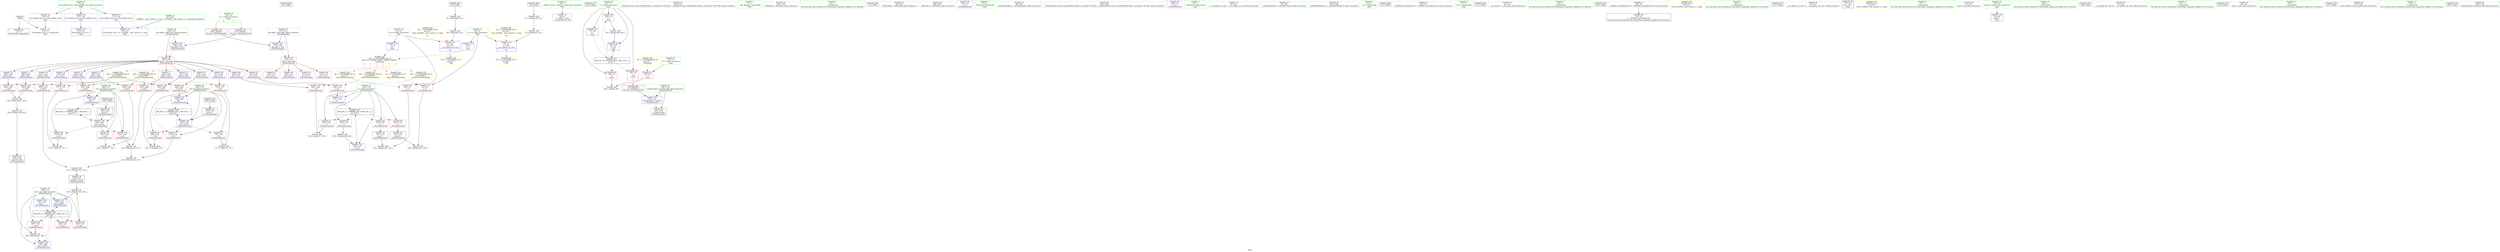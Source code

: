 digraph "SVFG" {
	label="SVFG";

	Node0x56513baabb80 [shape=record,color=grey,label="{NodeID: 0\nNullPtr}"];
	Node0x56513baabb80 -> Node0x56513bab8400[style=solid];
	Node0x56513baabb80 -> Node0x56513babcdd0[style=solid];
	Node0x56513b84c0f0 [shape=record,color=black,label="{NodeID: 263\n82 = PHI()\n}"];
	Node0x56513bab7cc0 [shape=record,color=red,label="{NodeID: 97\n213\<--134\n\<--lb\n_ZN3Sol5solveEi\n}"];
	Node0x56513bab7cc0 -> Node0x56513babacb0[style=solid];
	Node0x56513bab5580 [shape=record,color=green,label="{NodeID: 14\n4\<--6\n_ZStL8__ioinit\<--_ZStL8__ioinit_field_insensitive\nGlob }"];
	Node0x56513bab5580 -> Node0x56513bab8bb0[style=solid];
	Node0x56513badb6b0 [shape=record,color=black,label="{NodeID: 277\n242 = PHI()\n}"];
	Node0x56513babafb0 [shape=record,color=grey,label="{NodeID: 194\n65 = Binary(64, 54, )\n}"];
	Node0x56513babafb0 -> Node0x56513babae30[style=solid];
	Node0x56513bab7800 [shape=record,color=red,label="{NodeID: 111\n210\<--209\n\<--b221\n_ZN3Sol5solveEi\n}"];
	Node0x56513bab7800 -> Node0x56513bac0f10[style=solid];
	Node0x56513bab6190 [shape=record,color=green,label="{NodeID: 28\n76\<--77\nt\<--t_field_insensitive\nmain\n}"];
	Node0x56513bab6190 -> Node0x56513baba090[style=solid];
	Node0x56513bab6190 -> Node0x56513baba160[style=solid];
	Node0x56513bab6190 -> Node0x56513baba230[style=solid];
	Node0x56513bab6190 -> Node0x56513babd140[style=solid];
	Node0x56513bab6190 -> Node0x56513babd210[style=solid];
	Node0x56513baca220 [shape=record,color=black,label="{NodeID: 208\nMR_26V_2 = PHI(MR_26V_4, MR_26V_1, )\npts\{135 \}\n}"];
	Node0x56513baca220 -> Node0x56513babd6f0[style=dashed];
	Node0x56513babd480 [shape=record,color=blue,label="{NodeID: 125\n128\<--125\ncaseNo.addr\<--caseNo\n_ZN3Sol5solveEi\n}"];
	Node0x56513babd480 -> Node0x56513baba4a0[style=dashed];
	Node0x56513bab6de0 [shape=record,color=green,label="{NodeID: 42\n230\<--231\n_ZStlsISt11char_traitsIcEERSt13basic_ostreamIcT_ES5_PKc\<--_ZStlsISt11char_traitsIcEERSt13basic_ostreamIcT_ES5_PKc_field_insensitive\n}"];
	Node0x56513bacda30 [shape=record,color=yellow,style=double,label="{NodeID: 222\n2V_1 = ENCHI(MR_2V_0)\npts\{10 \}\nFun[_GLOBAL__sub_I_Jiunru_2_1.cpp]|{<s0>20}}"];
	Node0x56513bacda30:s0 -> Node0x56513babced0[style=dashed,color=red];
	Node0x56513bab8ae0 [shape=record,color=black,label="{NodeID: 56\n218\<--217\nconv26\<--sub25\n_ZN3Sol5solveEi\n}"];
	Node0x56513bab8ae0 -> Node0x56513babb430[style=solid];
	Node0x56513bab96d0 [shape=record,color=purple,label="{NodeID: 70\n176\<--140\nb1\<--this1\n_ZN3Sol5solveEi\n}"];
	Node0x56513bab96d0 -> Node0x56513bab8270[style=solid];
	Node0x56513baba230 [shape=record,color=red,label="{NodeID: 84\n100\<--76\n\<--t\nmain\n}"];
	Node0x56513baba230 -> Node0x56513babb5b0[style=solid];
	Node0x56513baadf70 [shape=record,color=green,label="{NodeID: 1\n7\<--1\n__dso_handle\<--dummyObj\nGlob }"];
	Node0x56513bada950 [shape=record,color=black,label="{NodeID: 264\n165 = PHI()\n}"];
	Node0x56513bada950 -> Node0x56513bab8940[style=solid];
	Node0x56513bab7d90 [shape=record,color=red,label="{NodeID: 98\n175\<--136\n\<--ub\n_ZN3Sol5solveEi\n}"];
	Node0x56513bab7d90 -> Node0x56513bac3120[style=solid];
	Node0x56513bab5610 [shape=record,color=green,label="{NodeID: 15\n8\<--10\nr1\<--r1_field_insensitive\nGlob }"];
	Node0x56513bab5610 -> Node0x56513bab9e20[style=solid];
	Node0x56513bab5610 -> Node0x56513bab79a0[style=solid];
	Node0x56513bab5610 -> Node0x56513babced0[style=solid];
	Node0x56513badb7e0 [shape=record,color=black,label="{NodeID: 278\n109 = PHI(78, )\n0th arg _ZN3Sol4readEv }"];
	Node0x56513badb7e0 -> Node0x56513babd2e0[style=solid];
	Node0x56513babb130 [shape=record,color=grey,label="{NodeID: 195\n225 = Binary(224, 86, )\n}"];
	Node0x56513babb130 -> Node0x56513babdbd0[style=solid];
	Node0x56513bab78d0 [shape=record,color=red,label="{NodeID: 112\n216\<--215\n\<--b124\n_ZN3Sol5solveEi\n}"];
	Node0x56513bab78d0 -> Node0x56513bac0610[style=solid];
	Node0x56513bab6260 [shape=record,color=green,label="{NodeID: 29\n78\<--79\ns\<--s_field_insensitive\nmain\n|{<s0>6|<s1>7}}"];
	Node0x56513bab6260:s0 -> Node0x56513badb7e0[style=solid,color=red];
	Node0x56513bab6260:s1 -> Node0x56513badb9a0[style=solid,color=red];
	Node0x56513baca720 [shape=record,color=black,label="{NodeID: 209\nMR_28V_2 = PHI(MR_28V_4, MR_28V_1, )\npts\{137 \}\n}"];
	Node0x56513baca720 -> Node0x56513babd7c0[style=dashed];
	Node0x56513babd550 [shape=record,color=blue,label="{NodeID: 126\n130\<--142\nans\<--\n_ZN3Sol5solveEi\n}"];
	Node0x56513babd550 -> Node0x56513bac9820[style=dashed];
	Node0x56513bab6ee0 [shape=record,color=green,label="{NodeID: 43\n234\<--235\n_ZNSolsEi\<--_ZNSolsEi_field_insensitive\n}"];
	Node0x56513bacdb40 [shape=record,color=yellow,style=double,label="{NodeID: 223\n4V_1 = ENCHI(MR_4V_0)\npts\{12 \}\nFun[_GLOBAL__sub_I_Jiunru_2_1.cpp]|{<s0>21}}"];
	Node0x56513bacdb40:s0 -> Node0x56513babcfa0[style=dashed,color=red];
	Node0x56513bab8bb0 [shape=record,color=purple,label="{NodeID: 57\n30\<--4\n\<--_ZStL8__ioinit\n__cxx_global_var_init\n}"];
	Node0x56513bab97a0 [shape=record,color=purple,label="{NodeID: 71\n180\<--140\nb28\<--this1\n_ZN3Sol5solveEi\n}"];
	Node0x56513bab97a0 -> Node0x56513bab8340[style=solid];
	Node0x56513baba300 [shape=record,color=red,label="{NodeID: 85\n113\<--110\nthis1\<--this.addr\n_ZN3Sol4readEv\n}"];
	Node0x56513baba300 -> Node0x56513bab9120[style=solid];
	Node0x56513baba300 -> Node0x56513bab91f0[style=solid];
	Node0x56513baba300 -> Node0x56513bab92c0[style=solid];
	Node0x56513baba300 -> Node0x56513bab9390[style=solid];
	Node0x56513baae520 [shape=record,color=green,label="{NodeID: 2\n9\<--1\n\<--dummyObj\nCan only get source location for instruction, argument, global var or function.}"];
	Node0x56513badaab0 [shape=record,color=black,label="{NodeID: 265\n31 = PHI()\n}"];
	Node0x56513bab7e60 [shape=record,color=red,label="{NodeID: 99\n191\<--136\n\<--ub\n_ZN3Sol5solveEi\n}"];
	Node0x56513bab7e60 -> Node0x56513babba30[style=solid];
	Node0x56513bab56a0 [shape=record,color=green,label="{NodeID: 16\n11\<--12\nr2\<--r2_field_insensitive\nGlob }"];
	Node0x56513bab56a0 -> Node0x56513bab9ef0[style=solid];
	Node0x56513bab56a0 -> Node0x56513bab7a70[style=solid];
	Node0x56513bab56a0 -> Node0x56513babcfa0[style=solid];
	Node0x56513badb9a0 [shape=record,color=black,label="{NodeID: 279\n124 = PHI(78, )\n0th arg _ZN3Sol5solveEi }"];
	Node0x56513badb9a0 -> Node0x56513babd3b0[style=solid];
	Node0x56513babb2b0 [shape=record,color=grey,label="{NodeID: 196\n164 = Binary(161, 163, )\n}"];
	Node0x56513bab79a0 [shape=record,color=blue,label="{NodeID: 113\n8\<--9\nr1\<--\nGlob }"];
	Node0x56513bab79a0 -> Node0x56513bacd810[style=dashed];
	Node0x56513bab6330 [shape=record,color=green,label="{NodeID: 30\n83\<--84\n_ZNSirsERi\<--_ZNSirsERi_field_insensitive\n}"];
	Node0x56513babd620 [shape=record,color=blue,label="{NodeID: 127\n132\<--144\ni\<--\n_ZN3Sol5solveEi\n}"];
	Node0x56513babd620 -> Node0x56513bac9d20[style=dashed];
	Node0x56513bab6fe0 [shape=record,color=green,label="{NodeID: 44\n240\<--241\n_ZNSolsEx\<--_ZNSolsEx_field_insensitive\n}"];
	Node0x56513bacdc20 [shape=record,color=yellow,style=double,label="{NodeID: 224\n2V_1 = ENCHI(MR_2V_0)\npts\{10 \}\nFun[_ZN3Sol5solveEi]}"];
	Node0x56513bacdc20 -> Node0x56513bab9e20[style=dashed];
	Node0x56513bab8c80 [shape=record,color=purple,label="{NodeID: 58\n228\<--15\n\<--.str\n_ZN3Sol5solveEi\n}"];
	Node0x56513bab9870 [shape=record,color=purple,label="{NodeID: 72\n182\<--140\nb19\<--this1\n_ZN3Sol5solveEi\n}"];
	Node0x56513bab9870 -> Node0x56513bab73f0[style=solid];
	Node0x56513baba3d0 [shape=record,color=red,label="{NodeID: 86\n140\<--126\nthis1\<--this.addr\n_ZN3Sol5solveEi\n}"];
	Node0x56513baba3d0 -> Node0x56513bab9460[style=solid];
	Node0x56513baba3d0 -> Node0x56513bab9530[style=solid];
	Node0x56513baba3d0 -> Node0x56513bab9600[style=solid];
	Node0x56513baba3d0 -> Node0x56513bab96d0[style=solid];
	Node0x56513baba3d0 -> Node0x56513bab97a0[style=solid];
	Node0x56513baba3d0 -> Node0x56513bab9870[style=solid];
	Node0x56513baba3d0 -> Node0x56513bab9940[style=solid];
	Node0x56513baba3d0 -> Node0x56513bab9a10[style=solid];
	Node0x56513baba3d0 -> Node0x56513bab9ae0[style=solid];
	Node0x56513baba3d0 -> Node0x56513bab9bb0[style=solid];
	Node0x56513baba3d0 -> Node0x56513bab9c80[style=solid];
	Node0x56513baba3d0 -> Node0x56513bab9d50[style=solid];
	Node0x56513baae5b0 [shape=record,color=green,label="{NodeID: 3\n13\<--1\n_ZSt3cin\<--dummyObj\nGlob }"];
	Node0x56513badab80 [shape=record,color=black,label="{NodeID: 266\n49 = PHI()\n}"];
	Node0x56513badab80 -> Node0x56513bac0790[style=solid];
	Node0x56513bab7f30 [shape=record,color=red,label="{NodeID: 100\n211\<--136\n\<--ub\n_ZN3Sol5solveEi\n}"];
	Node0x56513bab7f30 -> Node0x56513bac0f10[style=solid];
	Node0x56513bab5730 [shape=record,color=green,label="{NodeID: 17\n19\<--23\nllvm.global_ctors\<--llvm.global_ctors_field_insensitive\nGlob }"];
	Node0x56513bab5730 -> Node0x56513bab8e20[style=solid];
	Node0x56513bab5730 -> Node0x56513bab8f20[style=solid];
	Node0x56513bab5730 -> Node0x56513bab9020[style=solid];
	Node0x56513badbaa0 [shape=record,color=black,label="{NodeID: 280\n125 = PHI(95, )\n1st arg _ZN3Sol5solveEi }"];
	Node0x56513badbaa0 -> Node0x56513babd480[style=solid];
	Node0x56513babb430 [shape=record,color=grey,label="{NodeID: 197\n220 = Binary(219, 218, )\n}"];
	Node0x56513babb430 -> Node0x56513babdb00[style=solid];
	Node0x56513bab7a70 [shape=record,color=blue,label="{NodeID: 114\n11\<--9\nr2\<--\nGlob }"];
	Node0x56513bab7a70 -> Node0x56513bacd810[style=dashed];
	Node0x56513bab6430 [shape=record,color=green,label="{NodeID: 31\n93\<--94\n_ZN3Sol4readEv\<--_ZN3Sol4readEv_field_insensitive\n}"];
	Node0x56513babd6f0 [shape=record,color=blue,label="{NodeID: 128\n134\<--159\nlb\<--conv2\n_ZN3Sol5solveEi\n}"];
	Node0x56513babd6f0 -> Node0x56513babab20[style=dashed];
	Node0x56513babd6f0 -> Node0x56513bab7bf0[style=dashed];
	Node0x56513babd6f0 -> Node0x56513bab7cc0[style=dashed];
	Node0x56513babd6f0 -> Node0x56513babda30[style=dashed];
	Node0x56513babd6f0 -> Node0x56513baca220[style=dashed];
	Node0x56513bab70e0 [shape=record,color=green,label="{NodeID: 45\n243\<--244\n_ZSt4endlIcSt11char_traitsIcEERSt13basic_ostreamIT_T0_ES6_\<--_ZSt4endlIcSt11char_traitsIcEERSt13basic_ostreamIT_T0_ES6__field_insensitive\n}"];
	Node0x56513bacdd30 [shape=record,color=yellow,style=double,label="{NodeID: 225\n4V_1 = ENCHI(MR_4V_0)\npts\{12 \}\nFun[_ZN3Sol5solveEi]}"];
	Node0x56513bacdd30 -> Node0x56513bab9ef0[style=dashed];
	Node0x56513bab8d50 [shape=record,color=purple,label="{NodeID: 59\n236\<--17\n\<--.str.3\n_ZN3Sol5solveEi\n}"];
	Node0x56513bab9940 [shape=record,color=purple,label="{NodeID: 73\n192\<--140\nb212\<--this1\n_ZN3Sol5solveEi\n}"];
	Node0x56513bab9940 -> Node0x56513bab74c0[style=solid];
	Node0x56513baba4a0 [shape=record,color=red,label="{NodeID: 87\n232\<--128\n\<--caseNo.addr\n_ZN3Sol5solveEi\n}"];
	Node0x56513bab4830 [shape=record,color=green,label="{NodeID: 4\n14\<--1\n_ZSt4cout\<--dummyObj\nGlob }"];
	Node0x56513badacb0 [shape=record,color=black,label="{NodeID: 267\n64 = PHI()\n}"];
	Node0x56513badacb0 -> Node0x56513babafb0[style=solid];
	Node0x56513bab8000 [shape=record,color=red,label="{NodeID: 101\n144\<--143\n\<--a1\n_ZN3Sol5solveEi\n}"];
	Node0x56513bab8000 -> Node0x56513babd620[style=solid];
	Node0x56513bab57f0 [shape=record,color=green,label="{NodeID: 18\n24\<--25\n__cxx_global_var_init\<--__cxx_global_var_init_field_insensitive\n}"];
	Node0x56513babb5b0 [shape=record,color=grey,label="{NodeID: 198\n101 = Binary(100, 86, )\n}"];
	Node0x56513babb5b0 -> Node0x56513babd210[style=solid];
	Node0x56513babcc10 [shape=record,color=blue,label="{NodeID: 115\n272\<--20\nllvm.global_ctors_0\<--\nGlob }"];
	Node0x56513bab6530 [shape=record,color=green,label="{NodeID: 32\n97\<--98\n_ZN3Sol5solveEi\<--_ZN3Sol5solveEi_field_insensitive\n}"];
	Node0x56513babd7c0 [shape=record,color=blue,label="{NodeID: 129\n136\<--168\nub\<--conv5\n_ZN3Sol5solveEi\n}"];
	Node0x56513babd7c0 -> Node0x56513bab7d90[style=dashed];
	Node0x56513babd7c0 -> Node0x56513bab7e60[style=dashed];
	Node0x56513babd7c0 -> Node0x56513bab7f30[style=dashed];
	Node0x56513babd7c0 -> Node0x56513babd960[style=dashed];
	Node0x56513babd7c0 -> Node0x56513baca720[style=dashed];
	Node0x56513bab71e0 [shape=record,color=green,label="{NodeID: 46\n245\<--246\n_ZNSolsEPFRSoS_E\<--_ZNSolsEPFRSoS_E_field_insensitive\n}"];
	Node0x56513bab8e20 [shape=record,color=purple,label="{NodeID: 60\n272\<--19\nllvm.global_ctors_0\<--llvm.global_ctors\nGlob }"];
	Node0x56513bab8e20 -> Node0x56513babcc10[style=solid];
	Node0x56513bab9a10 [shape=record,color=purple,label="{NodeID: 74\n196\<--140\nb215\<--this1\n_ZN3Sol5solveEi\n}"];
	Node0x56513bab9a10 -> Node0x56513bab7590[style=solid];
	Node0x56513baba570 [shape=record,color=red,label="{NodeID: 88\n187\<--130\n\<--ans\n_ZN3Sol5solveEi\n}"];
	Node0x56513baba570 -> Node0x56513bac0910[style=solid];
	Node0x56513bab48c0 [shape=record,color=green,label="{NodeID: 5\n15\<--1\n.str\<--dummyObj\nGlob }"];
	Node0x56513badadb0 [shape=record,color=black,label="{NodeID: 268\n115 = PHI()\n}"];
	Node0x56513bac0610 [shape=record,color=grey,label="{NodeID: 185\n217 = Binary(214, 216, )\n}"];
	Node0x56513bac0610 -> Node0x56513bab8ae0[style=solid];
	Node0x56513bab80d0 [shape=record,color=red,label="{NodeID: 102\n149\<--148\n\<--a2\n_ZN3Sol5solveEi\n}"];
	Node0x56513bab80d0 -> Node0x56513bac3420[style=solid];
	Node0x56513bab58f0 [shape=record,color=green,label="{NodeID: 19\n28\<--29\n_ZNSt8ios_base4InitC1Ev\<--_ZNSt8ios_base4InitC1Ev_field_insensitive\n}"];
	Node0x56513babb730 [shape=record,color=grey,label="{NodeID: 199\n155 = Binary(152, 154, )\n}"];
	Node0x56513babccd0 [shape=record,color=blue,label="{NodeID: 116\n273\<--21\nllvm.global_ctors_1\<--_GLOBAL__sub_I_Jiunru_2_1.cpp\nGlob }"];
	Node0x56513bab6630 [shape=record,color=green,label="{NodeID: 33\n110\<--111\nthis.addr\<--this.addr_field_insensitive\n_ZN3Sol4readEv\n}"];
	Node0x56513bab6630 -> Node0x56513baba300[style=solid];
	Node0x56513bab6630 -> Node0x56513babd2e0[style=solid];
	Node0x56513bacbb20 [shape=record,color=black,label="{NodeID: 213\nMR_10V_3 = PHI(MR_10V_4, MR_10V_2, )\npts\{77 \}\n}"];
	Node0x56513bacbb20 -> Node0x56513baba090[style=dashed];
	Node0x56513bacbb20 -> Node0x56513baba160[style=dashed];
	Node0x56513bacbb20 -> Node0x56513baba230[style=dashed];
	Node0x56513bacbb20 -> Node0x56513babd210[style=dashed];
	Node0x56513babd890 [shape=record,color=blue,label="{NodeID: 130\n130\<--188\nans\<--add11\n_ZN3Sol5solveEi\n}"];
	Node0x56513babd890 -> Node0x56513bac9820[style=dashed];
	Node0x56513bab72e0 [shape=record,color=green,label="{NodeID: 47\n21\<--266\n_GLOBAL__sub_I_Jiunru_2_1.cpp\<--_GLOBAL__sub_I_Jiunru_2_1.cpp_field_insensitive\n}"];
	Node0x56513bab72e0 -> Node0x56513babccd0[style=solid];
	Node0x56513bab8f20 [shape=record,color=purple,label="{NodeID: 61\n273\<--19\nllvm.global_ctors_1\<--llvm.global_ctors\nGlob }"];
	Node0x56513bab8f20 -> Node0x56513babccd0[style=solid];
	Node0x56513bab9ae0 [shape=record,color=purple,label="{NodeID: 75\n201\<--140\nb116\<--this1\n_ZN3Sol5solveEi\n}"];
	Node0x56513bab9ae0 -> Node0x56513bab7660[style=solid];
	Node0x56513baba640 [shape=record,color=red,label="{NodeID: 89\n219\<--130\n\<--ans\n_ZN3Sol5solveEi\n}"];
	Node0x56513baba640 -> Node0x56513babb430[style=solid];
	Node0x56513bab4950 [shape=record,color=green,label="{NodeID: 6\n17\<--1\n.str.3\<--dummyObj\nGlob }"];
	Node0x56513badaeb0 [shape=record,color=black,label="{NodeID: 269\n117 = PHI()\n}"];
	Node0x56513bac0790 [shape=record,color=grey,label="{NodeID: 186\n53 = Binary(49, 54, )\n}"];
	Node0x56513bac0790 -> Node0x56513bac0c10[style=solid];
	Node0x56513bab81a0 [shape=record,color=red,label="{NodeID: 103\n172\<--171\n\<--b2\n_ZN3Sol5solveEi\n}"];
	Node0x56513bab81a0 -> Node0x56513babb8b0[style=solid];
	Node0x56513bab59f0 [shape=record,color=green,label="{NodeID: 20\n34\<--35\n__cxa_atexit\<--__cxa_atexit_field_insensitive\n}"];
	Node0x56513babb8b0 [shape=record,color=grey,label="{NodeID: 200\n173 = cmp(170, 172, )\n}"];
	Node0x56513babcdd0 [shape=record,color=blue, style = dotted,label="{NodeID: 117\n274\<--3\nllvm.global_ctors_2\<--dummyVal\nGlob }"];
	Node0x56513bab6700 [shape=record,color=green,label="{NodeID: 34\n126\<--127\nthis.addr\<--this.addr_field_insensitive\n_ZN3Sol5solveEi\n}"];
	Node0x56513bab6700 -> Node0x56513baba3d0[style=solid];
	Node0x56513bab6700 -> Node0x56513babd3b0[style=solid];
	Node0x56513babd960 [shape=record,color=blue,label="{NodeID: 131\n136\<--197\nub\<--\n_ZN3Sol5solveEi\n}"];
	Node0x56513babd960 -> Node0x56513bab7f30[style=dashed];
	Node0x56513babd960 -> Node0x56513baca720[style=dashed];
	Node0x56513bab8400 [shape=record,color=black,label="{NodeID: 48\n2\<--3\ndummyVal\<--dummyVal\n}"];
	Node0x56513bab9020 [shape=record,color=purple,label="{NodeID: 62\n274\<--19\nllvm.global_ctors_2\<--llvm.global_ctors\nGlob }"];
	Node0x56513bab9020 -> Node0x56513babcdd0[style=solid];
	Node0x56513bab9bb0 [shape=record,color=purple,label="{NodeID: 76\n205\<--140\nb119\<--this1\n_ZN3Sol5solveEi\n}"];
	Node0x56513bab9bb0 -> Node0x56513bab7730[style=solid];
	Node0x56513baba710 [shape=record,color=red,label="{NodeID: 90\n238\<--130\n\<--ans\n_ZN3Sol5solveEi\n}"];
	Node0x56513bab49e0 [shape=record,color=green,label="{NodeID: 7\n20\<--1\n\<--dummyObj\nCan only get source location for instruction, argument, global var or function.}"];
	Node0x56513badafb0 [shape=record,color=black,label="{NodeID: 270\n119 = PHI()\n}"];
	Node0x56513bac0910 [shape=record,color=grey,label="{NodeID: 187\n188 = Binary(187, 186, )\n}"];
	Node0x56513bac0910 -> Node0x56513babd890[style=solid];
	Node0x56513bab8270 [shape=record,color=red,label="{NodeID: 104\n177\<--176\n\<--b1\n_ZN3Sol5solveEi\n}"];
	Node0x56513bab8270 -> Node0x56513bac3120[style=solid];
	Node0x56513bab5af0 [shape=record,color=green,label="{NodeID: 21\n33\<--39\n_ZNSt8ios_base4InitD1Ev\<--_ZNSt8ios_base4InitD1Ev_field_insensitive\n}"];
	Node0x56513bab5af0 -> Node0x56513bab8500[style=solid];
	Node0x56513babba30 [shape=record,color=grey,label="{NodeID: 201\n194 = cmp(191, 193, )\n}"];
	Node0x56513babced0 [shape=record,color=blue,label="{NodeID: 118\n8\<--55\nr1\<--div\n__cxx_global_var_init.1\n|{<s0>20}}"];
	Node0x56513babced0:s0 -> Node0x56513bad1230[style=dashed,color=blue];
	Node0x56513bab67d0 [shape=record,color=green,label="{NodeID: 35\n128\<--129\ncaseNo.addr\<--caseNo.addr_field_insensitive\n_ZN3Sol5solveEi\n}"];
	Node0x56513bab67d0 -> Node0x56513baba4a0[style=solid];
	Node0x56513bab67d0 -> Node0x56513babd480[style=solid];
	Node0x56513babda30 [shape=record,color=blue,label="{NodeID: 132\n134\<--206\nlb\<--\n_ZN3Sol5solveEi\n}"];
	Node0x56513babda30 -> Node0x56513bab7cc0[style=dashed];
	Node0x56513babda30 -> Node0x56513baca220[style=dashed];
	Node0x56513bab8500 [shape=record,color=black,label="{NodeID: 49\n32\<--33\n\<--_ZNSt8ios_base4InitD1Ev\nCan only get source location for instruction, argument, global var or function.}"];
	Node0x56513bab9120 [shape=record,color=purple,label="{NodeID: 63\n114\<--113\na1\<--this1\n_ZN3Sol4readEv\n}"];
	Node0x56513bad0000 [shape=record,color=yellow,style=double,label="{NodeID: 243\nRETMU(4V_2)\npts\{12 \}\nFun[_GLOBAL__sub_I_Jiunru_2_1.cpp]}"];
	Node0x56513bab9c80 [shape=record,color=purple,label="{NodeID: 77\n209\<--140\nb221\<--this1\n_ZN3Sol5solveEi\n}"];
	Node0x56513bab9c80 -> Node0x56513bab7800[style=solid];
	Node0x56513baba7e0 [shape=record,color=red,label="{NodeID: 91\n147\<--132\n\<--i\n_ZN3Sol5solveEi\n}"];
	Node0x56513baba7e0 -> Node0x56513bac3420[style=solid];
	Node0x56513bab5220 [shape=record,color=green,label="{NodeID: 8\n50\<--1\n\<--dummyObj\nCan only get source location for instruction, argument, global var or function.}"];
	Node0x56513badb0b0 [shape=record,color=black,label="{NodeID: 271\n121 = PHI()\n}"];
	Node0x56513bac0a90 [shape=record,color=grey,label="{NodeID: 188\n184 = Binary(181, 183, )\n}"];
	Node0x56513bac0a90 -> Node0x56513bac0d90[style=solid];
	Node0x56513bab8340 [shape=record,color=red,label="{NodeID: 105\n181\<--180\n\<--b28\n_ZN3Sol5solveEi\n}"];
	Node0x56513bab8340 -> Node0x56513bac0a90[style=solid];
	Node0x56513bab5bf0 [shape=record,color=green,label="{NodeID: 22\n46\<--47\n__cxx_global_var_init.1\<--__cxx_global_var_init.1_field_insensitive\n}"];
	Node0x56513bac2fe0 [shape=record,color=grey,label="{NodeID: 202\n203 = cmp(200, 202, )\n}"];
	Node0x56513babcfa0 [shape=record,color=blue,label="{NodeID: 119\n11\<--66\nr2\<--div\n__cxx_global_var_init.2\n|{<s0>21}}"];
	Node0x56513babcfa0:s0 -> Node0x56513bad1390[style=dashed,color=blue];
	Node0x56513bab68a0 [shape=record,color=green,label="{NodeID: 36\n130\<--131\nans\<--ans_field_insensitive\n_ZN3Sol5solveEi\n}"];
	Node0x56513bab68a0 -> Node0x56513baba570[style=solid];
	Node0x56513bab68a0 -> Node0x56513baba640[style=solid];
	Node0x56513bab68a0 -> Node0x56513baba710[style=solid];
	Node0x56513bab68a0 -> Node0x56513babd550[style=solid];
	Node0x56513bab68a0 -> Node0x56513babd890[style=solid];
	Node0x56513bab68a0 -> Node0x56513babdb00[style=solid];
	Node0x56513babdb00 [shape=record,color=blue,label="{NodeID: 133\n130\<--220\nans\<--add27\n_ZN3Sol5solveEi\n}"];
	Node0x56513babdb00 -> Node0x56513bac9820[style=dashed];
	Node0x56513bab8600 [shape=record,color=black,label="{NodeID: 50\n71\<--81\nmain_ret\<--\nmain\n}"];
	Node0x56513bab91f0 [shape=record,color=purple,label="{NodeID: 64\n116\<--113\na2\<--this1\n_ZN3Sol4readEv\n}"];
	Node0x56513bad0110 [shape=record,color=yellow,style=double,label="{NodeID: 244\nRETMU(2V_2)\npts\{10 \}\nFun[_GLOBAL__sub_I_Jiunru_2_1.cpp]}"];
	Node0x56513bab9d50 [shape=record,color=purple,label="{NodeID: 78\n215\<--140\nb124\<--this1\n_ZN3Sol5solveEi\n}"];
	Node0x56513bab9d50 -> Node0x56513bab78d0[style=solid];
	Node0x56513baba8b0 [shape=record,color=red,label="{NodeID: 92\n153\<--132\n\<--i\n_ZN3Sol5solveEi\n}"];
	Node0x56513baba8b0 -> Node0x56513bab86d0[style=solid];
	Node0x56513bab52b0 [shape=record,color=green,label="{NodeID: 9\n54\<--1\n\<--dummyObj\nCan only get source location for instruction, argument, global var or function.}"];
	Node0x56513badb180 [shape=record,color=black,label="{NodeID: 272\n156 = PHI()\n}"];
	Node0x56513badb180 -> Node0x56513bab87a0[style=solid];
	Node0x56513bac0c10 [shape=record,color=grey,label="{NodeID: 189\n55 = Binary(53, 56, )\n}"];
	Node0x56513bac0c10 -> Node0x56513babced0[style=solid];
	Node0x56513bab73f0 [shape=record,color=red,label="{NodeID: 106\n183\<--182\n\<--b19\n_ZN3Sol5solveEi\n}"];
	Node0x56513bab73f0 -> Node0x56513bac0a90[style=solid];
	Node0x56513bab5cf0 [shape=record,color=green,label="{NodeID: 23\n51\<--52\nsqrt\<--sqrt_field_insensitive\n}"];
	Node0x56513bac3120 [shape=record,color=grey,label="{NodeID: 203\n178 = cmp(175, 177, )\n}"];
	Node0x56513babd070 [shape=record,color=blue,label="{NodeID: 120\n72\<--81\nretval\<--\nmain\n}"];
	Node0x56513bab6970 [shape=record,color=green,label="{NodeID: 37\n132\<--133\ni\<--i_field_insensitive\n_ZN3Sol5solveEi\n}"];
	Node0x56513bab6970 -> Node0x56513baba7e0[style=solid];
	Node0x56513bab6970 -> Node0x56513baba8b0[style=solid];
	Node0x56513bab6970 -> Node0x56513baba980[style=solid];
	Node0x56513bab6970 -> Node0x56513babaa50[style=solid];
	Node0x56513bab6970 -> Node0x56513babd620[style=solid];
	Node0x56513bab6970 -> Node0x56513babdbd0[style=solid];
	Node0x56513babdbd0 [shape=record,color=blue,label="{NodeID: 134\n132\<--225\ni\<--inc\n_ZN3Sol5solveEi\n}"];
	Node0x56513babdbd0 -> Node0x56513bac9d20[style=dashed];
	Node0x56513bab86d0 [shape=record,color=black,label="{NodeID: 51\n154\<--153\nconv\<--\n_ZN3Sol5solveEi\n}"];
	Node0x56513bab86d0 -> Node0x56513babb730[style=solid];
	Node0x56513bab92c0 [shape=record,color=purple,label="{NodeID: 65\n118\<--113\nb1\<--this1\n_ZN3Sol4readEv\n}"];
	Node0x56513bab9e20 [shape=record,color=red,label="{NodeID: 79\n161\<--8\n\<--r1\n_ZN3Sol5solveEi\n}"];
	Node0x56513bab9e20 -> Node0x56513babb2b0[style=solid];
	Node0x56513baba980 [shape=record,color=red,label="{NodeID: 93\n162\<--132\n\<--i\n_ZN3Sol5solveEi\n}"];
	Node0x56513baba980 -> Node0x56513bab8870[style=solid];
	Node0x56513bab5340 [shape=record,color=green,label="{NodeID: 10\n56\<--1\n\<--dummyObj\nCan only get source location for instruction, argument, global var or function.}"];
	Node0x56513badb2b0 [shape=record,color=black,label="{NodeID: 273\n229 = PHI()\n}"];
	Node0x56513bac0d90 [shape=record,color=grey,label="{NodeID: 190\n185 = Binary(184, 86, )\n}"];
	Node0x56513bac0d90 -> Node0x56513bab8a10[style=solid];
	Node0x56513bab74c0 [shape=record,color=red,label="{NodeID: 107\n193\<--192\n\<--b212\n_ZN3Sol5solveEi\n}"];
	Node0x56513bab74c0 -> Node0x56513babba30[style=solid];
	Node0x56513bab5df0 [shape=record,color=green,label="{NodeID: 24\n61\<--62\n__cxx_global_var_init.2\<--__cxx_global_var_init.2_field_insensitive\n}"];
	Node0x56513bac32a0 [shape=record,color=grey,label="{NodeID: 204\n90 = cmp(88, 89, )\n}"];
	Node0x56513babd140 [shape=record,color=blue,label="{NodeID: 121\n76\<--86\nt\<--\nmain\n}"];
	Node0x56513babd140 -> Node0x56513bacbb20[style=dashed];
	Node0x56513bab6a40 [shape=record,color=green,label="{NodeID: 38\n134\<--135\nlb\<--lb_field_insensitive\n_ZN3Sol5solveEi\n}"];
	Node0x56513bab6a40 -> Node0x56513babab20[style=solid];
	Node0x56513bab6a40 -> Node0x56513bab7bf0[style=solid];
	Node0x56513bab6a40 -> Node0x56513bab7cc0[style=solid];
	Node0x56513bab6a40 -> Node0x56513babd6f0[style=solid];
	Node0x56513bab6a40 -> Node0x56513babda30[style=solid];
	Node0x56513bacd650 [shape=record,color=yellow,style=double,label="{NodeID: 218\n8V_1 = ENCHI(MR_8V_0)\npts\{75 \}\nFun[main]}"];
	Node0x56513bacd650 -> Node0x56513bab9fc0[style=dashed];
	Node0x56513bab87a0 [shape=record,color=black,label="{NodeID: 52\n159\<--156\nconv2\<--\n_ZN3Sol5solveEi\n}"];
	Node0x56513bab87a0 -> Node0x56513babd6f0[style=solid];
	Node0x56513bace350 [shape=record,color=yellow,style=double,label="{NodeID: 232\n30V_1 = ENCHI(MR_30V_0)\npts\{790000 \}\nFun[_ZN3Sol5solveEi]}"];
	Node0x56513bace350 -> Node0x56513bab8000[style=dashed];
	Node0x56513bab9390 [shape=record,color=purple,label="{NodeID: 66\n120\<--113\nb2\<--this1\n_ZN3Sol4readEv\n}"];
	Node0x56513bab9ef0 [shape=record,color=red,label="{NodeID: 80\n152\<--11\n\<--r2\n_ZN3Sol5solveEi\n}"];
	Node0x56513bab9ef0 -> Node0x56513babb730[style=solid];
	Node0x56513babaa50 [shape=record,color=red,label="{NodeID: 94\n224\<--132\n\<--i\n_ZN3Sol5solveEi\n}"];
	Node0x56513babaa50 -> Node0x56513babb130[style=solid];
	Node0x56513bab53d0 [shape=record,color=green,label="{NodeID: 11\n81\<--1\n\<--dummyObj\nCan only get source location for instruction, argument, global var or function.}"];
	Node0x56513badb3b0 [shape=record,color=black,label="{NodeID: 274\n233 = PHI()\n}"];
	Node0x56513bac0f10 [shape=record,color=grey,label="{NodeID: 191\n212 = Binary(210, 211, )\n}"];
	Node0x56513bac0f10 -> Node0x56513babacb0[style=solid];
	Node0x56513bab7590 [shape=record,color=red,label="{NodeID: 108\n197\<--196\n\<--b215\n_ZN3Sol5solveEi\n}"];
	Node0x56513bab7590 -> Node0x56513babd960[style=solid];
	Node0x56513bab5ef0 [shape=record,color=green,label="{NodeID: 25\n69\<--70\nmain\<--main_field_insensitive\n}"];
	Node0x56513bac3420 [shape=record,color=grey,label="{NodeID: 205\n150 = cmp(147, 149, )\n}"];
	Node0x56513babd210 [shape=record,color=blue,label="{NodeID: 122\n76\<--101\nt\<--inc\nmain\n}"];
	Node0x56513babd210 -> Node0x56513bacbb20[style=dashed];
	Node0x56513bab6b10 [shape=record,color=green,label="{NodeID: 39\n136\<--137\nub\<--ub_field_insensitive\n_ZN3Sol5solveEi\n}"];
	Node0x56513bab6b10 -> Node0x56513bab7d90[style=solid];
	Node0x56513bab6b10 -> Node0x56513bab7e60[style=solid];
	Node0x56513bab6b10 -> Node0x56513bab7f30[style=solid];
	Node0x56513bab6b10 -> Node0x56513babd7c0[style=solid];
	Node0x56513bab6b10 -> Node0x56513babd960[style=solid];
	Node0x56513bab8870 [shape=record,color=black,label="{NodeID: 53\n163\<--162\nconv3\<--\n_ZN3Sol5solveEi\n}"];
	Node0x56513bab8870 -> Node0x56513babb2b0[style=solid];
	Node0x56513bace430 [shape=record,color=yellow,style=double,label="{NodeID: 233\n32V_1 = ENCHI(MR_32V_0)\npts\{790001 \}\nFun[_ZN3Sol5solveEi]}"];
	Node0x56513bace430 -> Node0x56513bab80d0[style=dashed];
	Node0x56513bab9460 [shape=record,color=purple,label="{NodeID: 67\n143\<--140\na1\<--this1\n_ZN3Sol5solveEi\n}"];
	Node0x56513bab9460 -> Node0x56513bab8000[style=solid];
	Node0x56513bab9fc0 [shape=record,color=red,label="{NodeID: 81\n89\<--74\n\<--T\nmain\n}"];
	Node0x56513bab9fc0 -> Node0x56513bac32a0[style=solid];
	Node0x56513bad1230 [shape=record,color=yellow,style=double,label="{NodeID: 261\n2V_2 = CSCHI(MR_2V_1)\npts\{10 \}\nCS[]}"];
	Node0x56513babab20 [shape=record,color=red,label="{NodeID: 95\n170\<--134\n\<--lb\n_ZN3Sol5solveEi\n}"];
	Node0x56513babab20 -> Node0x56513babb8b0[style=solid];
	Node0x56513bab5460 [shape=record,color=green,label="{NodeID: 12\n86\<--1\n\<--dummyObj\nCan only get source location for instruction, argument, global var or function.}"];
	Node0x56513badb4b0 [shape=record,color=black,label="{NodeID: 275\n237 = PHI()\n}"];
	Node0x56513babacb0 [shape=record,color=grey,label="{NodeID: 192\n214 = Binary(212, 213, )\n}"];
	Node0x56513babacb0 -> Node0x56513bac0610[style=solid];
	Node0x56513bab7660 [shape=record,color=red,label="{NodeID: 109\n202\<--201\n\<--b116\n_ZN3Sol5solveEi\n}"];
	Node0x56513bab7660 -> Node0x56513bac2fe0[style=solid];
	Node0x56513bab5ff0 [shape=record,color=green,label="{NodeID: 26\n72\<--73\nretval\<--retval_field_insensitive\nmain\n}"];
	Node0x56513bab5ff0 -> Node0x56513babd070[style=solid];
	Node0x56513bac9820 [shape=record,color=black,label="{NodeID: 206\nMR_22V_3 = PHI(MR_22V_5, MR_22V_2, )\npts\{131 \}\n}"];
	Node0x56513bac9820 -> Node0x56513baba570[style=dashed];
	Node0x56513bac9820 -> Node0x56513baba640[style=dashed];
	Node0x56513bac9820 -> Node0x56513baba710[style=dashed];
	Node0x56513bac9820 -> Node0x56513babd890[style=dashed];
	Node0x56513bac9820 -> Node0x56513babdb00[style=dashed];
	Node0x56513babd2e0 [shape=record,color=blue,label="{NodeID: 123\n110\<--109\nthis.addr\<--this\n_ZN3Sol4readEv\n}"];
	Node0x56513babd2e0 -> Node0x56513baba300[style=dashed];
	Node0x56513bab6be0 [shape=record,color=green,label="{NodeID: 40\n157\<--158\nllvm.ceil.f64\<--llvm.ceil.f64_field_insensitive\n}"];
	Node0x56513bacd810 [shape=record,color=yellow,style=double,label="{NodeID: 220\n12V_1 = ENCHI(MR_12V_0)\npts\{10 12 790000 790001 790002 790003 \}\nFun[main]|{<s0>7|<s1>7|<s2>7|<s3>7|<s4>7|<s5>7}}"];
	Node0x56513bacd810:s0 -> Node0x56513bacdc20[style=dashed,color=red];
	Node0x56513bacd810:s1 -> Node0x56513bacdd30[style=dashed,color=red];
	Node0x56513bacd810:s2 -> Node0x56513bace350[style=dashed,color=red];
	Node0x56513bacd810:s3 -> Node0x56513bace430[style=dashed,color=red];
	Node0x56513bacd810:s4 -> Node0x56513bace510[style=dashed,color=red];
	Node0x56513bacd810:s5 -> Node0x56513bace5f0[style=dashed,color=red];
	Node0x56513bab8940 [shape=record,color=black,label="{NodeID: 54\n168\<--165\nconv5\<--\n_ZN3Sol5solveEi\n}"];
	Node0x56513bab8940 -> Node0x56513babd7c0[style=solid];
	Node0x56513bace510 [shape=record,color=yellow,style=double,label="{NodeID: 234\n34V_1 = ENCHI(MR_34V_0)\npts\{790002 \}\nFun[_ZN3Sol5solveEi]}"];
	Node0x56513bace510 -> Node0x56513bab8270[style=dashed];
	Node0x56513bace510 -> Node0x56513bab73f0[style=dashed];
	Node0x56513bace510 -> Node0x56513bab7660[style=dashed];
	Node0x56513bace510 -> Node0x56513bab7730[style=dashed];
	Node0x56513bace510 -> Node0x56513bab78d0[style=dashed];
	Node0x56513bab9530 [shape=record,color=purple,label="{NodeID: 68\n148\<--140\na2\<--this1\n_ZN3Sol5solveEi\n}"];
	Node0x56513bab9530 -> Node0x56513bab80d0[style=solid];
	Node0x56513baba090 [shape=record,color=red,label="{NodeID: 82\n88\<--76\n\<--t\nmain\n}"];
	Node0x56513baba090 -> Node0x56513bac32a0[style=solid];
	Node0x56513bad1390 [shape=record,color=yellow,style=double,label="{NodeID: 262\n4V_2 = CSCHI(MR_4V_1)\npts\{12 \}\nCS[]}"];
	Node0x56513bab7bf0 [shape=record,color=red,label="{NodeID: 96\n200\<--134\n\<--lb\n_ZN3Sol5solveEi\n}"];
	Node0x56513bab7bf0 -> Node0x56513bac2fe0[style=solid];
	Node0x56513bab54f0 [shape=record,color=green,label="{NodeID: 13\n142\<--1\n\<--dummyObj\nCan only get source location for instruction, argument, global var or function.}"];
	Node0x56513badb580 [shape=record,color=black,label="{NodeID: 276\n239 = PHI()\n}"];
	Node0x56513babae30 [shape=record,color=grey,label="{NodeID: 193\n66 = Binary(65, 56, )\n}"];
	Node0x56513babae30 -> Node0x56513babcfa0[style=solid];
	Node0x56513bab7730 [shape=record,color=red,label="{NodeID: 110\n206\<--205\n\<--b119\n_ZN3Sol5solveEi\n}"];
	Node0x56513bab7730 -> Node0x56513babda30[style=solid];
	Node0x56513bab60c0 [shape=record,color=green,label="{NodeID: 27\n74\<--75\nT\<--T_field_insensitive\nmain\n}"];
	Node0x56513bab60c0 -> Node0x56513bab9fc0[style=solid];
	Node0x56513bac9d20 [shape=record,color=black,label="{NodeID: 207\nMR_24V_3 = PHI(MR_24V_4, MR_24V_2, )\npts\{133 \}\n}"];
	Node0x56513bac9d20 -> Node0x56513baba7e0[style=dashed];
	Node0x56513bac9d20 -> Node0x56513baba8b0[style=dashed];
	Node0x56513bac9d20 -> Node0x56513baba980[style=dashed];
	Node0x56513bac9d20 -> Node0x56513babaa50[style=dashed];
	Node0x56513bac9d20 -> Node0x56513babdbd0[style=dashed];
	Node0x56513babd3b0 [shape=record,color=blue,label="{NodeID: 124\n126\<--124\nthis.addr\<--this\n_ZN3Sol5solveEi\n}"];
	Node0x56513babd3b0 -> Node0x56513baba3d0[style=dashed];
	Node0x56513bab6ce0 [shape=record,color=green,label="{NodeID: 41\n166\<--167\nllvm.floor.f64\<--llvm.floor.f64_field_insensitive\n}"];
	Node0x56513bab8a10 [shape=record,color=black,label="{NodeID: 55\n186\<--185\nconv10\<--add\n_ZN3Sol5solveEi\n}"];
	Node0x56513bab8a10 -> Node0x56513bac0910[style=solid];
	Node0x56513bace5f0 [shape=record,color=yellow,style=double,label="{NodeID: 235\n36V_1 = ENCHI(MR_36V_0)\npts\{790003 \}\nFun[_ZN3Sol5solveEi]}"];
	Node0x56513bace5f0 -> Node0x56513bab81a0[style=dashed];
	Node0x56513bace5f0 -> Node0x56513bab8340[style=dashed];
	Node0x56513bace5f0 -> Node0x56513bab74c0[style=dashed];
	Node0x56513bace5f0 -> Node0x56513bab7590[style=dashed];
	Node0x56513bace5f0 -> Node0x56513bab7800[style=dashed];
	Node0x56513bab9600 [shape=record,color=purple,label="{NodeID: 69\n171\<--140\nb2\<--this1\n_ZN3Sol5solveEi\n}"];
	Node0x56513bab9600 -> Node0x56513bab81a0[style=solid];
	Node0x56513baba160 [shape=record,color=red,label="{NodeID: 83\n95\<--76\n\<--t\nmain\n|{<s0>7}}"];
	Node0x56513baba160:s0 -> Node0x56513badbaa0[style=solid,color=red];
}
